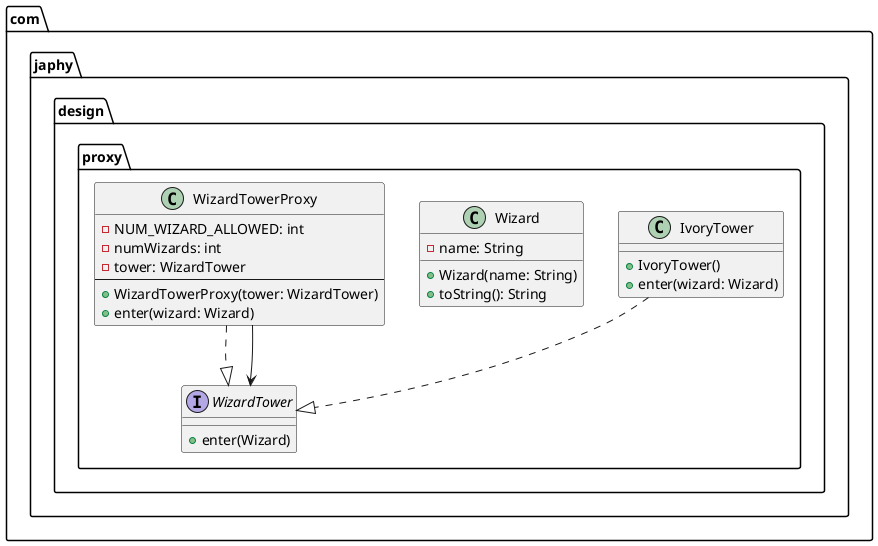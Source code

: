 @startuml

package com.japhy.design.proxy {
    interface WizardTower {
        + enter(Wizard)
    }

    class IvoryTower {
        + IvoryTower()
        + enter(wizard: Wizard)
    }

    class Wizard {
        - name: String
        + Wizard(name: String)
        + toString(): String
    }

    class WizardTowerProxy {
        - NUM_WIZARD_ALLOWED: int
        - numWizards: int
        - tower: WizardTower
        --
        + WizardTowerProxy(tower: WizardTower)
        + enter(wizard: Wizard)
    }

    WizardTowerProxy ..|> WizardTower
    WizardTowerProxy --> WizardTower
    IvoryTower ..|> WizardTower

}


@enduml